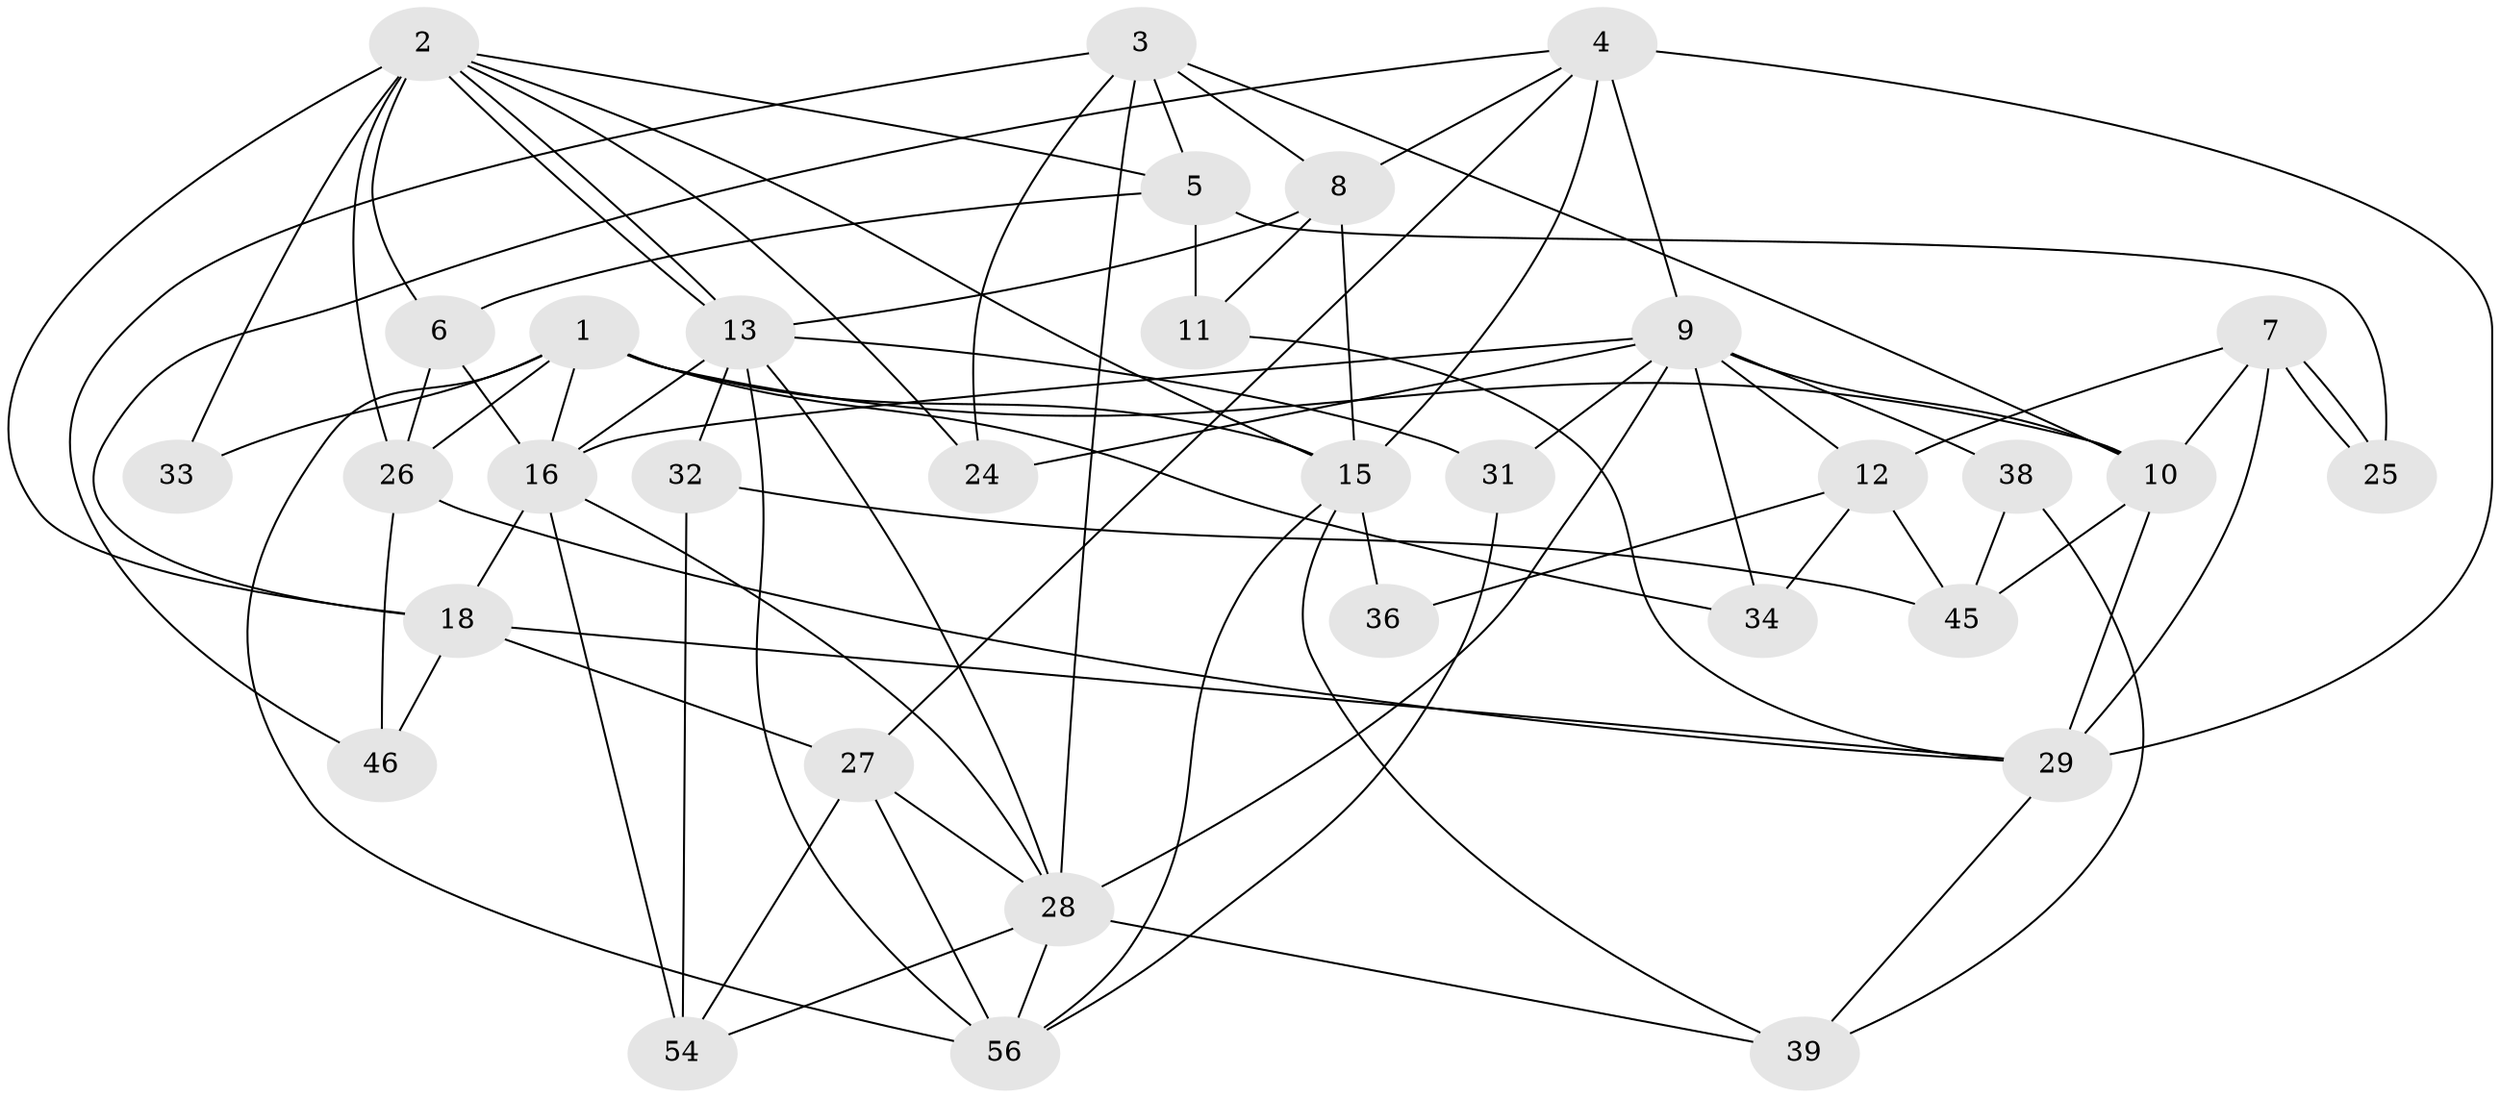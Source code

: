 // original degree distribution, {5: 0.21428571428571427, 6: 0.07142857142857142, 2: 0.17857142857142858, 4: 0.23214285714285715, 7: 0.05357142857142857, 3: 0.23214285714285715, 8: 0.017857142857142856}
// Generated by graph-tools (version 1.1) at 2025/41/03/06/25 10:41:58]
// undirected, 33 vertices, 83 edges
graph export_dot {
graph [start="1"]
  node [color=gray90,style=filled];
  1 [super="+22"];
  2 [super="+37"];
  3 [super="+14"];
  4 [super="+47"];
  5 [super="+53"];
  6 [super="+23"];
  7;
  8 [super="+19"];
  9 [super="+17"];
  10 [super="+21"];
  11;
  12 [super="+20"];
  13 [super="+52"];
  15 [super="+43"];
  16 [super="+50"];
  18 [super="+55"];
  24;
  25 [super="+41"];
  26 [super="+42"];
  27 [super="+49"];
  28 [super="+40"];
  29 [super="+30"];
  31 [super="+35"];
  32 [super="+44"];
  33;
  34;
  36 [super="+48"];
  38 [super="+51"];
  39;
  45;
  46;
  54;
  56;
  1 -- 56;
  1 -- 26;
  1 -- 34;
  1 -- 15;
  1 -- 10;
  1 -- 33;
  1 -- 16;
  2 -- 13;
  2 -- 13;
  2 -- 18;
  2 -- 33;
  2 -- 15 [weight=2];
  2 -- 6;
  2 -- 24;
  2 -- 26;
  2 -- 5;
  3 -- 8;
  3 -- 24;
  3 -- 5;
  3 -- 46;
  3 -- 10;
  3 -- 28;
  4 -- 29 [weight=2];
  4 -- 18;
  4 -- 8;
  4 -- 9;
  4 -- 27;
  4 -- 15;
  5 -- 25 [weight=2];
  5 -- 11;
  5 -- 6;
  6 -- 26;
  6 -- 16;
  7 -- 25;
  7 -- 25;
  7 -- 29;
  7 -- 12;
  7 -- 10;
  8 -- 11;
  8 -- 15 [weight=2];
  8 -- 13;
  9 -- 12;
  9 -- 24;
  9 -- 34;
  9 -- 38;
  9 -- 10;
  9 -- 28;
  9 -- 16;
  9 -- 31;
  10 -- 29;
  10 -- 45;
  11 -- 29;
  12 -- 34;
  12 -- 45;
  12 -- 36;
  13 -- 56;
  13 -- 28;
  13 -- 32;
  13 -- 16;
  13 -- 31;
  15 -- 39;
  15 -- 36 [weight=2];
  15 -- 56;
  16 -- 18 [weight=2];
  16 -- 54;
  16 -- 28;
  18 -- 27;
  18 -- 29;
  18 -- 46;
  26 -- 29;
  26 -- 46;
  27 -- 54;
  27 -- 56;
  27 -- 28;
  28 -- 56;
  28 -- 39;
  28 -- 54;
  29 -- 39;
  31 -- 56;
  32 -- 45;
  32 -- 54;
  38 -- 39;
  38 -- 45;
}
